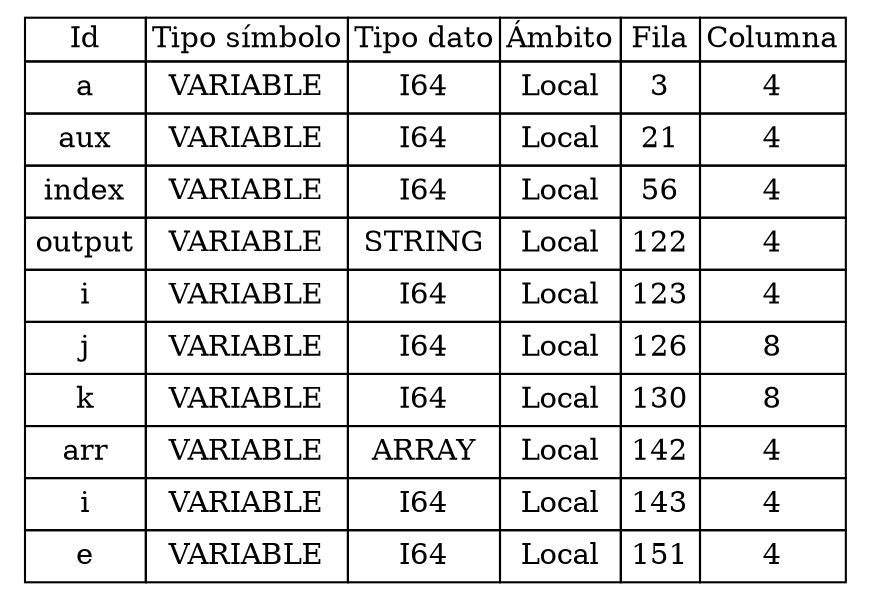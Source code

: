 
	digraph {
		tablaSimbolos [
		  shape=plaintext
		  label=<
			<table border='0' cellborder='1' color='black' cellspacing='0'>
			  <tr>
				  <td>Id</td>
				  <td>Tipo símbolo</td>
				  <td>Tipo dato</td>
				  <td>Ámbito</td>
				  <td>Fila</td>
				  <td>Columna</td>
			  </tr>
	
<tr>
<td cellpadding='4'>
a
</td>
<td cellpadding='4'>VARIABLE
</td>
<td cellpadding='4'>I64
</td>
<td cellpadding='4'>Local
</td>
<td cellpadding='4'>
3
</td>
<td cellpadding='4'>
4
</td>
</tr>

<tr>
<td cellpadding='4'>
aux
</td>
<td cellpadding='4'>VARIABLE
</td>
<td cellpadding='4'>I64
</td>
<td cellpadding='4'>Local
</td>
<td cellpadding='4'>
21
</td>
<td cellpadding='4'>
4
</td>
</tr>

<tr>
<td cellpadding='4'>
index
</td>
<td cellpadding='4'>VARIABLE
</td>
<td cellpadding='4'>I64
</td>
<td cellpadding='4'>Local
</td>
<td cellpadding='4'>
56
</td>
<td cellpadding='4'>
4
</td>
</tr>

<tr>
<td cellpadding='4'>
output
</td>
<td cellpadding='4'>VARIABLE
</td>
<td cellpadding='4'>STRING
</td>
<td cellpadding='4'>Local
</td>
<td cellpadding='4'>
122
</td>
<td cellpadding='4'>
4
</td>
</tr>

<tr>
<td cellpadding='4'>
i
</td>
<td cellpadding='4'>VARIABLE
</td>
<td cellpadding='4'>I64
</td>
<td cellpadding='4'>Local
</td>
<td cellpadding='4'>
123
</td>
<td cellpadding='4'>
4
</td>
</tr>

<tr>
<td cellpadding='4'>
j
</td>
<td cellpadding='4'>VARIABLE
</td>
<td cellpadding='4'>I64
</td>
<td cellpadding='4'>Local
</td>
<td cellpadding='4'>
126
</td>
<td cellpadding='4'>
8
</td>
</tr>

<tr>
<td cellpadding='4'>
k
</td>
<td cellpadding='4'>VARIABLE
</td>
<td cellpadding='4'>I64
</td>
<td cellpadding='4'>Local
</td>
<td cellpadding='4'>
130
</td>
<td cellpadding='4'>
8
</td>
</tr>

<tr>
<td cellpadding='4'>
arr
</td>
<td cellpadding='4'>VARIABLE
</td>
<td cellpadding='4'>ARRAY
</td>
<td cellpadding='4'>Local
</td>
<td cellpadding='4'>
142
</td>
<td cellpadding='4'>
4
</td>
</tr>

<tr>
<td cellpadding='4'>
i
</td>
<td cellpadding='4'>VARIABLE
</td>
<td cellpadding='4'>I64
</td>
<td cellpadding='4'>Local
</td>
<td cellpadding='4'>
143
</td>
<td cellpadding='4'>
4
</td>
</tr>

<tr>
<td cellpadding='4'>
e
</td>
<td cellpadding='4'>VARIABLE
</td>
<td cellpadding='4'>I64
</td>
<td cellpadding='4'>Local
</td>
<td cellpadding='4'>
151
</td>
<td cellpadding='4'>
4
</td>
</tr>

		</table>
		>];
	}
	
